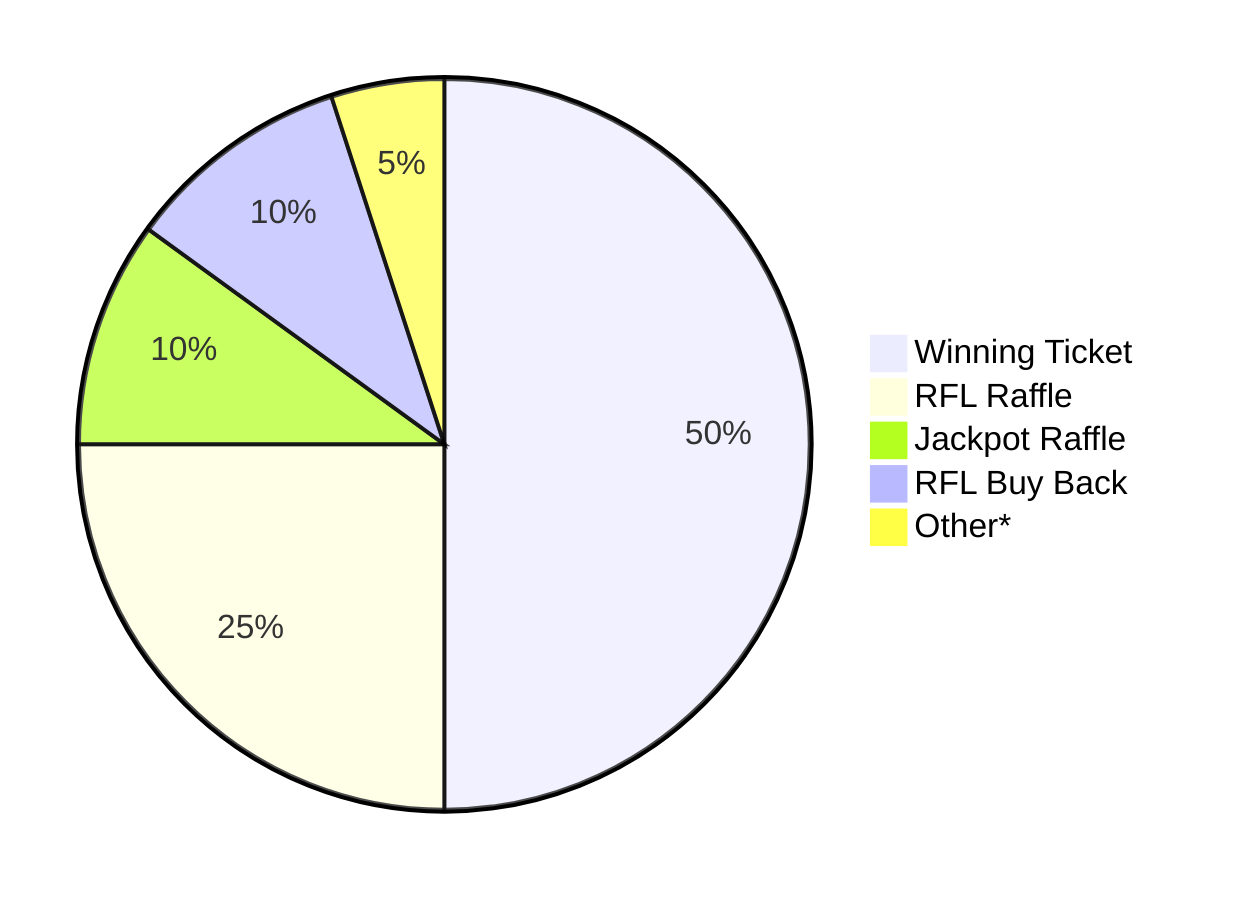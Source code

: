 pie
    "Winning Ticket" : 50
    "RFL Raffle": 25
    "Jackpot Raffle": 10
    "RFL Buy Back": 10
    "Other*" : 5